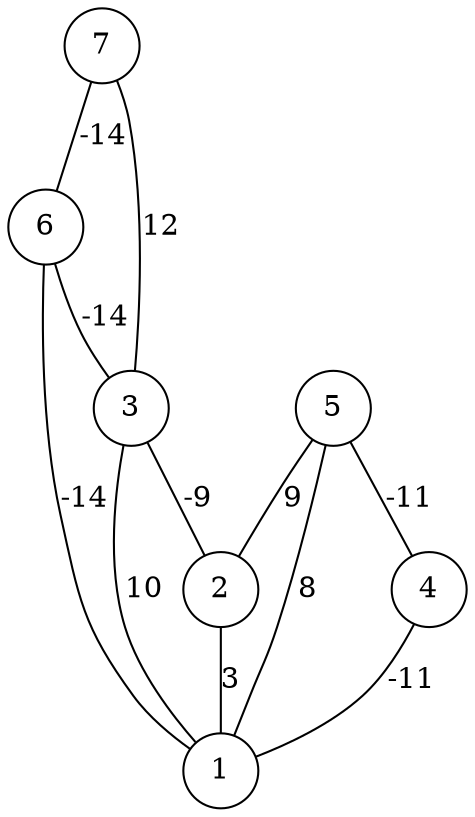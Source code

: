 graph { 
	 fontname="Helvetica,Arial,sans-serif" 
	 node [shape = circle]; 
	 7 -- 3 [label = "12"];
	 7 -- 6 [label = "-14"];
	 6 -- 1 [label = "-14"];
	 6 -- 3 [label = "-14"];
	 5 -- 1 [label = "8"];
	 5 -- 2 [label = "9"];
	 5 -- 4 [label = "-11"];
	 4 -- 1 [label = "-11"];
	 3 -- 1 [label = "10"];
	 3 -- 2 [label = "-9"];
	 2 -- 1 [label = "3"];
	 1;
	 2;
	 3;
	 4;
	 5;
	 6;
	 7;
}

